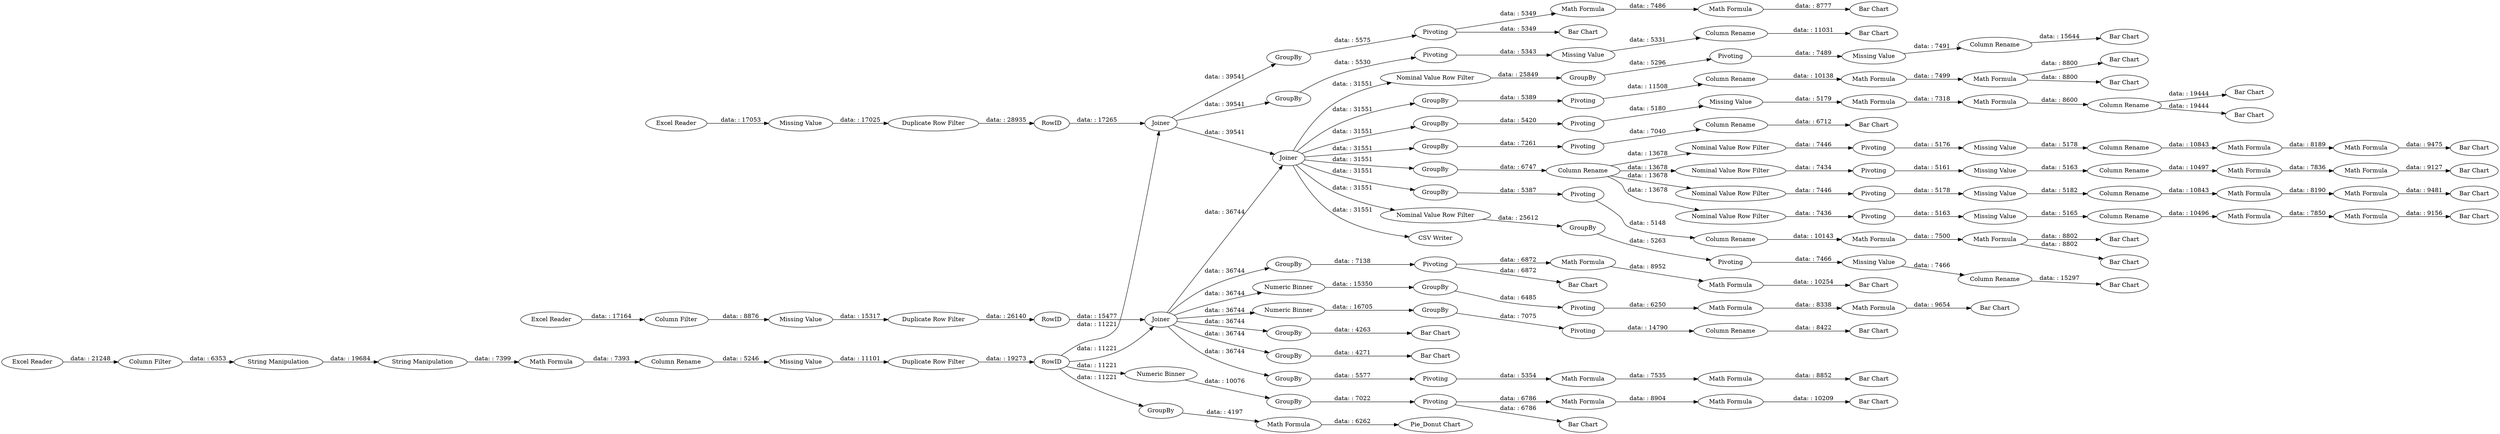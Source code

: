 digraph {
	"372082380068081876_106" [label="Bar Chart"]
	"372082380068081876_10" [label="Missing Value"]
	"372082380068081876_164" [label="Bar Chart"]
	"372082380068081876_86" [label="Math Formula"]
	"372082380068081876_24" [label="Numeric Binner"]
	"372082380068081876_52" [label=GroupBy]
	"372082380068081876_70" [label=GroupBy]
	"372082380068081876_28" [label=Pivoting]
	"372082380068081876_151" [label="Math Formula"]
	"372082380068081876_134" [label="Missing Value"]
	"372082380068081876_142" [label="Column Rename"]
	"372082380068081876_89" [label="Math Formula"]
	"372082380068081876_143" [label="Math Formula"]
	"372082380068081876_18" [label=GroupBy]
	"372082380068081876_171" [label=GroupBy]
	"372082380068081876_129" [label="Math Formula"]
	"372082380068081876_36" [label=GroupBy]
	"372082380068081876_166" [label="Nominal Value Row Filter"]
	"372082380068081876_51" [label=Pivoting]
	"372082380068081876_62" [label="Missing Value"]
	"372082380068081876_124" [label="Column Rename"]
	"372082380068081876_146" [label="Nominal Value Row Filter"]
	"372082380068081876_111" [label="Column Rename"]
	"372082380068081876_104" [label=Pivoting]
	"372082380068081876_144" [label="Math Formula"]
	"372082380068081876_22" [label="Math Formula"]
	"372082380068081876_1" [label="Excel Reader"]
	"372082380068081876_165" [label="Column Rename"]
	"372082380068081876_96" [label=Pivoting]
	"372082380068081876_85" [label="Math Formula"]
	"372082380068081876_56" [label="Math Formula"]
	"372082380068081876_44" [label=RowID]
	"372082380068081876_90" [label=Pivoting]
	"372082380068081876_88" [label="Math Formula"]
	"372082380068081876_125" [label=Pivoting]
	"372082380068081876_133" [label="Bar Chart"]
	"372082380068081876_101" [label=GroupBy]
	"372082380068081876_136" [label="Column Rename"]
	"372082380068081876_178" [label="Math Formula"]
	"372082380068081876_21" [label="String Manipulation"]
	"372082380068081876_82" [label=GroupBy]
	"372082380068081876_138" [label=Pivoting]
	"372082380068081876_147" [label="Missing Value"]
	"372082380068081876_84" [label="Bar Chart"]
	"372082380068081876_73" [label="Column Rename"]
	"372082380068081876_92" [label="Bar Chart"]
	"372082380068081876_55" [label="Math Formula"]
	"372082380068081876_77" [label=Pivoting]
	"372082380068081876_3" [label="Excel Reader"]
	"372082380068081876_172" [label="Column Rename"]
	"372082380068081876_177" [label="Math Formula"]
	"372082380068081876_74" [label="Column Rename"]
	"372082380068081876_110" [label="Math Formula"]
	"372082380068081876_79" [label="Numeric Binner"]
	"372082380068081876_148" [label="Bar Chart"]
	"372082380068081876_128" [label="Column Rename"]
	"372082380068081876_170" [label=Pivoting]
	"372082380068081876_113" [label="Math Formula"]
	"372082380068081876_94" [label="Column Rename"]
	"372082380068081876_87" [label=GroupBy]
	"372082380068081876_72" [label="Bar Chart"]
	"372082380068081876_64" [label=GroupBy]
	"372082380068081876_34" [label="Column Rename"]
	"372082380068081876_68" [label="Bar Chart"]
	"372082380068081876_131" [label="Nominal Value Row Filter"]
	"372082380068081876_121" [label=GroupBy]
	"372082380068081876_145" [label=Pivoting]
	"372082380068081876_69" [label="Numeric Binner"]
	"372082380068081876_12" [label="Missing Value"]
	"372082380068081876_50" [label="Bar Chart"]
	"372082380068081876_48" [label="Math Formula"]
	"372082380068081876_107" [label="Bar Chart"]
	"372082380068081876_109" [label=GroupBy]
	"372082380068081876_112" [label="Math Formula"]
	"372082380068081876_43" [label=RowID]
	"372082380068081876_167" [label="Nominal Value Row Filter"]
	"372082380068081876_26" [label=GroupBy]
	"372082380068081876_46" [label=Pivoting]
	"372082380068081876_47" [label="Bar Chart"]
	"372082380068081876_2" [label="Excel Reader"]
	"372082380068081876_57" [label="Bar Chart"]
	"372082380068081876_141" [label="Bar Chart"]
	"372082380068081876_83" [label=Pivoting]
	"372082380068081876_81" [label="Bar Chart"]
	"372082380068081876_93" [label="Bar Chart"]
	"372082380068081876_75" [label="Column Rename"]
	"372082380068081876_30" [label="Math Formula"]
	"372082380068081876_42" [label="Duplicate Row Filter"]
	"372082380068081876_67" [label=GroupBy]
	"372082380068081876_108" [label="Column Rename"]
	"372082380068081876_98" [label="Bar Chart"]
	"372082380068081876_130" [label="Math Formula"]
	"372082380068081876_61" [label=Pivoting]
	"372082380068081876_163" [label=Pivoting]
	"372082380068081876_71" [label=Pivoting]
	"372082380068081876_132" [label=Pivoting]
	"372082380068081876_140" [label="Missing Value"]
	"372082380068081876_174" [label="Missing Value"]
	"372082380068081876_127" [label="Bar Chart"]
	"372082380068081876_149" [label="Column Rename"]
	"372082380068081876_103" [label="Math Formula"]
	"372082380068081876_16" [label="Duplicate Row Filter"]
	"372082380068081876_173" [label="Bar Chart"]
	"372082380068081876_59" [label=GroupBy]
	"372082380068081876_65" [label=Pivoting]
	"372082380068081876_11" [label="Missing Value"]
	"372082380068081876_179" [label="Pie_Donut Chart"]
	"372082380068081876_63" [label=Joiner]
	"372082380068081876_35" [label="Column Filter"]
	"372082380068081876_54" [label="Bar Chart"]
	"372082380068081876_137" [label="Math Formula"]
	"372082380068081876_135" [label="Math Formula"]
	"372082380068081876_25" [label="String Manipulation"]
	"372082380068081876_78" [label="Bar Chart"]
	"372082380068081876_80" [label=GroupBy]
	"372082380068081876_32" [label="Bar Chart"]
	"372082380068081876_176" [label="CSV Writer"]
	"372082380068081876_91" [label="Missing Value"]
	"372082380068081876_123" [label="Nominal Value Row Filter"]
	"372082380068081876_33" [label="Column Filter"]
	"372082380068081876_76" [label=GroupBy]
	"372082380068081876_53" [label=Joiner]
	"372082380068081876_160" [label="Missing Value"]
	"372082380068081876_99" [label="Bar Chart"]
	"372082380068081876_37" [label=Joiner]
	"372082380068081876_180" [label="Math Formula"]
	"372082380068081876_162" [label=GroupBy]
	"372082380068081876_45" [label=RowID]
	"372082380068081876_139" [label="Nominal Value Row Filter"]
	"372082380068081876_27" [label="Bar Chart"]
	"372082380068081876_66" [label="Bar Chart"]
	"372082380068081876_31" [label="Math Formula"]
	"372082380068081876_49" [label="Math Formula"]
	"372082380068081876_60" [label="Bar Chart"]
	"372082380068081876_150" [label="Math Formula"]
	"372082380068081876_126" [label="Missing Value"]
	"372082380068081876_41" [label="Duplicate Row Filter"]
	"372082380068081876_80" -> "372082380068081876_81" [label="data: : 4271"]
	"372082380068081876_43" -> "372082380068081876_53" [label="data: : 17265"]
	"372082380068081876_2" -> "372082380068081876_11" [label="data: : 17053"]
	"372082380068081876_121" -> "372082380068081876_124" [label="data: : 6747"]
	"372082380068081876_89" -> "372082380068081876_88" [label="data: : 7318"]
	"372082380068081876_177" -> "372082380068081876_178" [label="data: : 7535"]
	"372082380068081876_144" -> "372082380068081876_143" [label="data: : 7850"]
	"372082380068081876_123" -> "372082380068081876_125" [label="data: : 7446"]
	"372082380068081876_111" -> "372082380068081876_112" [label="data: : 10138"]
	"372082380068081876_145" -> "372082380068081876_147" [label="data: : 5176"]
	"372082380068081876_112" -> "372082380068081876_113" [label="data: : 7499"]
	"372082380068081876_124" -> "372082380068081876_139" [label="data: : 13678"]
	"372082380068081876_125" -> "372082380068081876_126" [label="data: : 5178"]
	"372082380068081876_79" -> "372082380068081876_82" [label="data: : 15350"]
	"372082380068081876_3" -> "372082380068081876_33" [label="data: : 21248"]
	"372082380068081876_24" -> "372082380068081876_26" [label="data: : 10076"]
	"372082380068081876_64" -> "372082380068081876_65" [label="data: : 7261"]
	"372082380068081876_63" -> "372082380068081876_87" [label="data: : 31551"]
	"372082380068081876_146" -> "372082380068081876_145" [label="data: : 7446"]
	"372082380068081876_110" -> "372082380068081876_107" [label="data: : 8802"]
	"372082380068081876_34" -> "372082380068081876_12" [label="data: : 5246"]
	"372082380068081876_82" -> "372082380068081876_83" [label="data: : 6485"]
	"372082380068081876_31" -> "372082380068081876_32" [label="data: : 10209"]
	"372082380068081876_52" -> "372082380068081876_51" [label="data: : 5575"]
	"372082380068081876_131" -> "372082380068081876_132" [label="data: : 7434"]
	"372082380068081876_37" -> "372082380068081876_79" [label="data: : 36744"]
	"372082380068081876_35" -> "372082380068081876_10" [label="data: : 8876"]
	"372082380068081876_76" -> "372082380068081876_77" [label="data: : 5577"]
	"372082380068081876_113" -> "372082380068081876_98" [label="data: : 8800"]
	"372082380068081876_33" -> "372082380068081876_21" [label="data: : 6353"]
	"372082380068081876_136" -> "372082380068081876_137" [label="data: : 10497"]
	"372082380068081876_46" -> "372082380068081876_48" [label="data: : 6872"]
	"372082380068081876_103" -> "372082380068081876_110" [label="data: : 7500"]
	"372082380068081876_129" -> "372082380068081876_127" [label="data: : 9481"]
	"372082380068081876_63" -> "372082380068081876_166" [label="data: : 31551"]
	"372082380068081876_101" -> "372082380068081876_96" [label="data: : 5389"]
	"372082380068081876_63" -> "372082380068081876_101" [label="data: : 31551"]
	"372082380068081876_30" -> "372082380068081876_31" [label="data: : 8904"]
	"372082380068081876_94" -> "372082380068081876_92" [label="data: : 19444"]
	"372082380068081876_49" -> "372082380068081876_50" [label="data: : 10254"]
	"372082380068081876_63" -> "372082380068081876_167" [label="data: : 31551"]
	"372082380068081876_124" -> "372082380068081876_131" [label="data: : 13678"]
	"372082380068081876_75" -> "372082380068081876_66" [label="data: : 6712"]
	"372082380068081876_139" -> "372082380068081876_138" [label="data: : 7436"]
	"372082380068081876_147" -> "372082380068081876_149" [label="data: : 5178"]
	"372082380068081876_16" -> "372082380068081876_44" [label="data: : 26140"]
	"372082380068081876_124" -> "372082380068081876_146" [label="data: : 13678"]
	"372082380068081876_37" -> "372082380068081876_63" [label="data: : 36744"]
	"372082380068081876_59" -> "372082380068081876_61" [label="data: : 5530"]
	"372082380068081876_163" -> "372082380068081876_160" [label="data: : 7466"]
	"372082380068081876_28" -> "372082380068081876_27" [label="data: : 6786"]
	"372082380068081876_90" -> "372082380068081876_91" [label="data: : 5180"]
	"372082380068081876_160" -> "372082380068081876_165" [label="data: : 7466"]
	"372082380068081876_12" -> "372082380068081876_42" [label="data: : 11101"]
	"372082380068081876_143" -> "372082380068081876_141" [label="data: : 9156"]
	"372082380068081876_108" -> "372082380068081876_103" [label="data: : 10143"]
	"372082380068081876_166" -> "372082380068081876_171" [label="data: : 25849"]
	"372082380068081876_83" -> "372082380068081876_85" [label="data: : 6250"]
	"372082380068081876_128" -> "372082380068081876_130" [label="data: : 10843"]
	"372082380068081876_25" -> "372082380068081876_22" [label="data: : 7399"]
	"372082380068081876_96" -> "372082380068081876_111" [label="data: : 11508"]
	"372082380068081876_178" -> "372082380068081876_78" [label="data: : 8852"]
	"372082380068081876_77" -> "372082380068081876_177" [label="data: : 5354"]
	"372082380068081876_165" -> "372082380068081876_164" [label="data: : 15297"]
	"372082380068081876_51" -> "372082380068081876_55" [label="data: : 5349"]
	"372082380068081876_42" -> "372082380068081876_45" [label="data: : 19273"]
	"372082380068081876_140" -> "372082380068081876_142" [label="data: : 5165"]
	"372082380068081876_137" -> "372082380068081876_135" [label="data: : 7836"]
	"372082380068081876_63" -> "372082380068081876_64" [label="data: : 31551"]
	"372082380068081876_91" -> "372082380068081876_89" [label="data: : 5179"]
	"372082380068081876_45" -> "372082380068081876_24" [label="data: : 11221"]
	"372082380068081876_126" -> "372082380068081876_128" [label="data: : 5182"]
	"372082380068081876_167" -> "372082380068081876_162" [label="data: : 25612"]
	"372082380068081876_46" -> "372082380068081876_47" [label="data: : 6872"]
	"372082380068081876_94" -> "372082380068081876_93" [label="data: : 19444"]
	"372082380068081876_87" -> "372082380068081876_90" [label="data: : 5420"]
	"372082380068081876_104" -> "372082380068081876_108" [label="data: : 5148"]
	"372082380068081876_130" -> "372082380068081876_129" [label="data: : 8190"]
	"372082380068081876_56" -> "372082380068081876_57" [label="data: : 8777"]
	"372082380068081876_142" -> "372082380068081876_144" [label="data: : 10496"]
	"372082380068081876_138" -> "372082380068081876_140" [label="data: : 5163"]
	"372082380068081876_63" -> "372082380068081876_176" [label="data: : 31551"]
	"372082380068081876_37" -> "372082380068081876_80" [label="data: : 36744"]
	"372082380068081876_85" -> "372082380068081876_86" [label="data: : 8338"]
	"372082380068081876_37" -> "372082380068081876_36" [label="data: : 36744"]
	"372082380068081876_28" -> "372082380068081876_30" [label="data: : 6786"]
	"372082380068081876_11" -> "372082380068081876_41" [label="data: : 17025"]
	"372082380068081876_74" -> "372082380068081876_60" [label="data: : 11031"]
	"372082380068081876_180" -> "372082380068081876_179" [label="data: : 6262"]
	"372082380068081876_21" -> "372082380068081876_25" [label="data: : 19684"]
	"372082380068081876_53" -> "372082380068081876_63" [label="data: : 39541"]
	"372082380068081876_51" -> "372082380068081876_54" [label="data: : 5349"]
	"372082380068081876_69" -> "372082380068081876_70" [label="data: : 16705"]
	"372082380068081876_170" -> "372082380068081876_174" [label="data: : 7489"]
	"372082380068081876_86" -> "372082380068081876_84" [label="data: : 9654"]
	"372082380068081876_44" -> "372082380068081876_37" [label="data: : 15477"]
	"372082380068081876_113" -> "372082380068081876_99" [label="data: : 8800"]
	"372082380068081876_37" -> "372082380068081876_67" [label="data: : 36744"]
	"372082380068081876_63" -> "372082380068081876_109" [label="data: : 31551"]
	"372082380068081876_22" -> "372082380068081876_34" [label="data: : 7393"]
	"372082380068081876_18" -> "372082380068081876_180" [label="data: : 4197"]
	"372082380068081876_55" -> "372082380068081876_56" [label="data: : 7486"]
	"372082380068081876_174" -> "372082380068081876_172" [label="data: : 7491"]
	"372082380068081876_171" -> "372082380068081876_170" [label="data: : 5296"]
	"372082380068081876_37" -> "372082380068081876_76" [label="data: : 36744"]
	"372082380068081876_162" -> "372082380068081876_163" [label="data: : 5263"]
	"372082380068081876_61" -> "372082380068081876_62" [label="data: : 5343"]
	"372082380068081876_172" -> "372082380068081876_173" [label="data: : 15644"]
	"372082380068081876_71" -> "372082380068081876_73" [label="data: : 14790"]
	"372082380068081876_48" -> "372082380068081876_49" [label="data: : 8952"]
	"372082380068081876_150" -> "372082380068081876_148" [label="data: : 9475"]
	"372082380068081876_109" -> "372082380068081876_104" [label="data: : 5387"]
	"372082380068081876_63" -> "372082380068081876_121" [label="data: : 31551"]
	"372082380068081876_26" -> "372082380068081876_28" [label="data: : 7022"]
	"372082380068081876_88" -> "372082380068081876_94" [label="data: : 8600"]
	"372082380068081876_10" -> "372082380068081876_16" [label="data: : 15317"]
	"372082380068081876_149" -> "372082380068081876_151" [label="data: : 10843"]
	"372082380068081876_65" -> "372082380068081876_75" [label="data: : 7040"]
	"372082380068081876_36" -> "372082380068081876_46" [label="data: : 7138"]
	"372082380068081876_73" -> "372082380068081876_72" [label="data: : 8422"]
	"372082380068081876_53" -> "372082380068081876_59" [label="data: : 39541"]
	"372082380068081876_132" -> "372082380068081876_134" [label="data: : 5161"]
	"372082380068081876_45" -> "372082380068081876_53" [label="data: : 11221"]
	"372082380068081876_135" -> "372082380068081876_133" [label="data: : 9127"]
	"372082380068081876_37" -> "372082380068081876_69" [label="data: : 36744"]
	"372082380068081876_62" -> "372082380068081876_74" [label="data: : 5331"]
	"372082380068081876_70" -> "372082380068081876_71" [label="data: : 7075"]
	"372082380068081876_151" -> "372082380068081876_150" [label="data: : 8189"]
	"372082380068081876_1" -> "372082380068081876_35" [label="data: : 17164"]
	"372082380068081876_134" -> "372082380068081876_136" [label="data: : 5163"]
	"372082380068081876_45" -> "372082380068081876_37" [label="data: : 11221"]
	"372082380068081876_53" -> "372082380068081876_52" [label="data: : 39541"]
	"372082380068081876_67" -> "372082380068081876_68" [label="data: : 4263"]
	"372082380068081876_41" -> "372082380068081876_43" [label="data: : 28935"]
	"372082380068081876_124" -> "372082380068081876_123" [label="data: : 13678"]
	"372082380068081876_110" -> "372082380068081876_106" [label="data: : 8802"]
	"372082380068081876_45" -> "372082380068081876_18" [label="data: : 11221"]
	rankdir=LR
}
